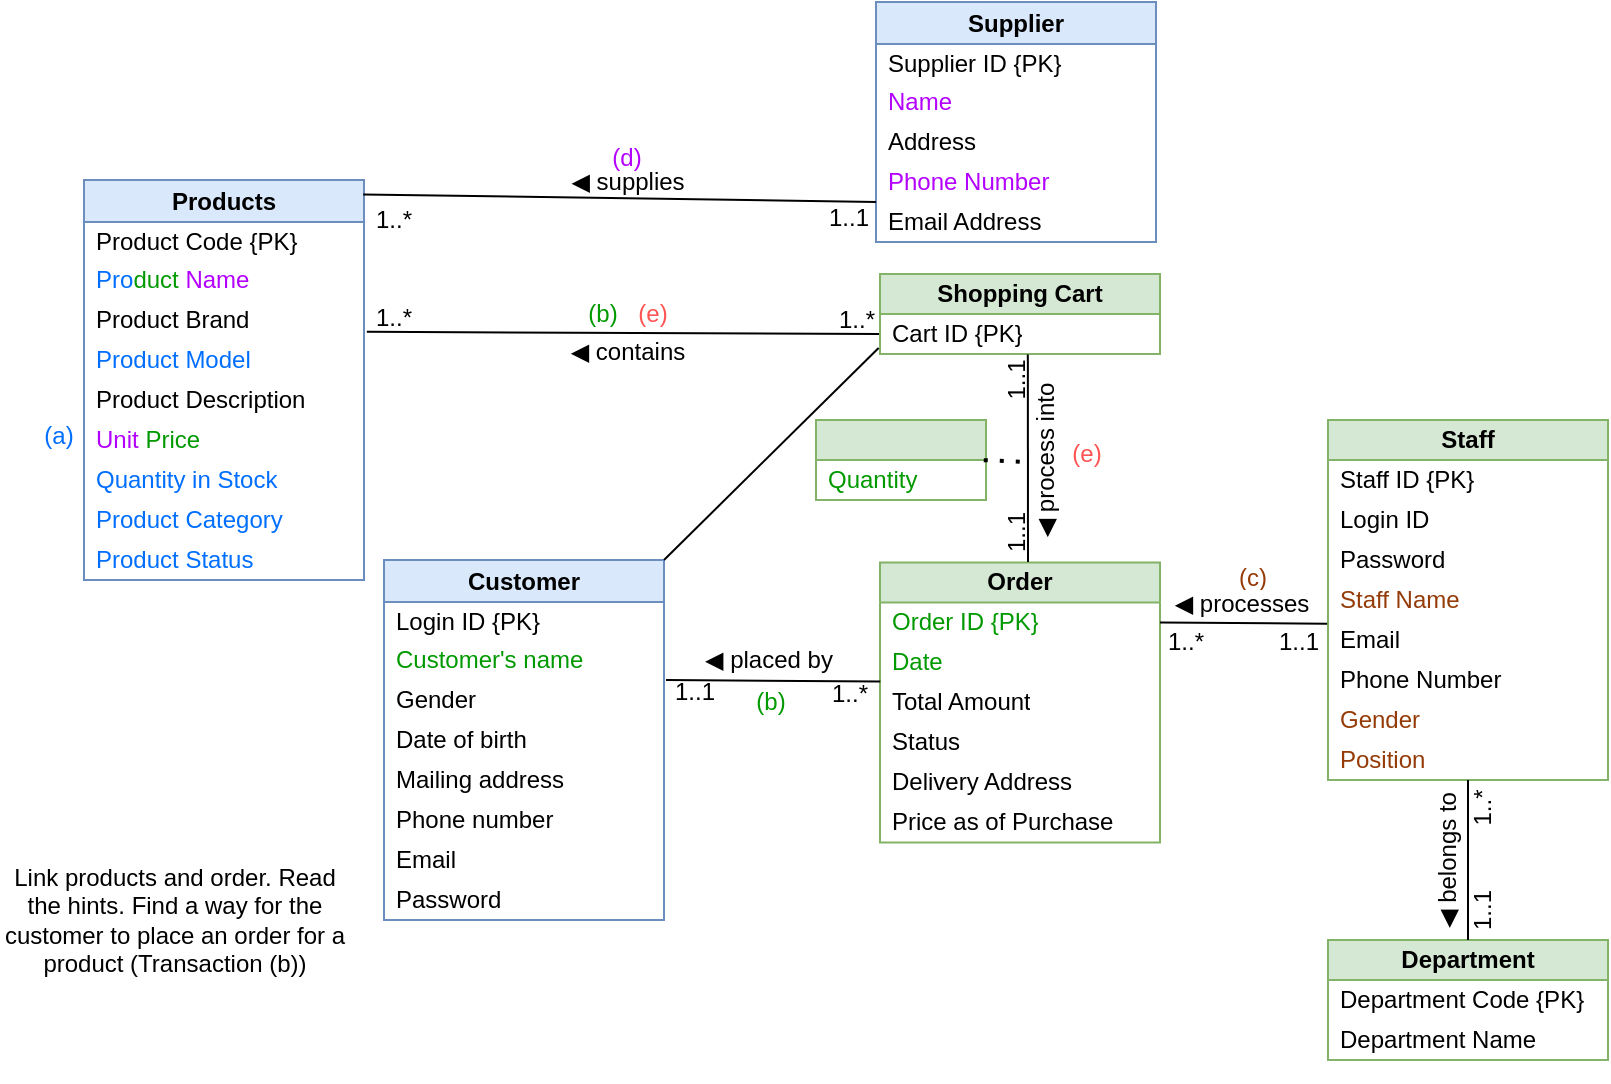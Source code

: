 <mxfile version="24.3.1" type="github">
  <diagram name="Page-1" id="Iu5fhTTKoY7aKBGacjm8">
    <mxGraphModel dx="1024" dy="608" grid="1" gridSize="10" guides="1" tooltips="1" connect="1" arrows="0" fold="1" page="1" pageScale="1" pageWidth="1169" pageHeight="827" background="#ffffff" math="0" shadow="0">
      <root>
        <mxCell id="0" />
        <mxCell id="1" parent="0" />
        <mxCell id="8v03wxG_t_tPLa5Bmm-G-1" value="Products" style="swimlane;fontStyle=1;childLayout=stackLayout;horizontal=1;startSize=21;horizontalStack=0;resizeParent=1;resizeParentMax=0;resizeLast=0;collapsible=1;marginBottom=0;whiteSpace=wrap;html=1;fillColor=#dae8fc;strokeColor=#6c8ebf;" parent="1" vertex="1">
          <mxGeometry x="77" y="249" width="140" height="200" as="geometry" />
        </mxCell>
        <mxCell id="8v03wxG_t_tPLa5Bmm-G-2" value="Product Code {PK}" style="text;strokeColor=none;fillColor=none;align=left;verticalAlign=middle;spacingLeft=4;spacingRight=4;overflow=hidden;points=[[0,0.5],[1,0.5]];portConstraint=eastwest;rotatable=0;whiteSpace=wrap;html=1;" parent="8v03wxG_t_tPLa5Bmm-G-1" vertex="1">
          <mxGeometry y="21" width="140" height="19" as="geometry" />
        </mxCell>
        <mxCell id="8v03wxG_t_tPLa5Bmm-G-3" value="Pro&lt;font color=&quot;#009900&quot;&gt;duct&lt;/font&gt;&amp;nbsp;&lt;font color=&quot;#b300ff&quot;&gt;Name&lt;/font&gt;" style="text;strokeColor=none;fillColor=none;align=left;verticalAlign=middle;spacingLeft=4;spacingRight=4;overflow=hidden;points=[[0,0.5],[1,0.5]];portConstraint=eastwest;rotatable=0;whiteSpace=wrap;html=1;fontColor=#006FFF;" parent="8v03wxG_t_tPLa5Bmm-G-1" vertex="1">
          <mxGeometry y="40" width="140" height="20" as="geometry" />
        </mxCell>
        <mxCell id="8v03wxG_t_tPLa5Bmm-G-4" value="Product Brand" style="text;strokeColor=none;fillColor=none;align=left;verticalAlign=middle;spacingLeft=4;spacingRight=4;overflow=hidden;points=[[0,0.5],[1,0.5]];portConstraint=eastwest;rotatable=0;whiteSpace=wrap;html=1;" parent="8v03wxG_t_tPLa5Bmm-G-1" vertex="1">
          <mxGeometry y="60" width="140" height="20" as="geometry" />
        </mxCell>
        <mxCell id="8v03wxG_t_tPLa5Bmm-G-5" value="Product Model" style="text;html=1;align=left;verticalAlign=middle;whiteSpace=wrap;rounded=0;spacingLeft=4;fontColor=#006FFF;" parent="8v03wxG_t_tPLa5Bmm-G-1" vertex="1">
          <mxGeometry y="80" width="140" height="20" as="geometry" />
        </mxCell>
        <mxCell id="8v03wxG_t_tPLa5Bmm-G-6" value="Product Description" style="text;html=1;align=left;verticalAlign=middle;whiteSpace=wrap;rounded=0;spacingLeft=4;" parent="8v03wxG_t_tPLa5Bmm-G-1" vertex="1">
          <mxGeometry y="100" width="140" height="20" as="geometry" />
        </mxCell>
        <mxCell id="8v03wxG_t_tPLa5Bmm-G-7" value="Unit &lt;font color=&quot;#009900&quot;&gt;Price&lt;/font&gt;" style="text;html=1;align=left;verticalAlign=middle;whiteSpace=wrap;rounded=0;spacingLeft=4;fontColor=#B300FF;" parent="8v03wxG_t_tPLa5Bmm-G-1" vertex="1">
          <mxGeometry y="120" width="140" height="20" as="geometry" />
        </mxCell>
        <mxCell id="8v03wxG_t_tPLa5Bmm-G-8" value="Quantity in Stock" style="text;html=1;align=left;verticalAlign=middle;whiteSpace=wrap;rounded=0;spacingLeft=4;fontColor=#006FFF;" parent="8v03wxG_t_tPLa5Bmm-G-1" vertex="1">
          <mxGeometry y="140" width="140" height="20" as="geometry" />
        </mxCell>
        <mxCell id="8v03wxG_t_tPLa5Bmm-G-9" value="Product Category" style="text;html=1;align=left;verticalAlign=middle;whiteSpace=wrap;rounded=0;spacingLeft=4;fontColor=#006FFF;" parent="8v03wxG_t_tPLa5Bmm-G-1" vertex="1">
          <mxGeometry y="160" width="140" height="20" as="geometry" />
        </mxCell>
        <mxCell id="VK1PS13g_5IuyuoIbohN-3" value="Product Status" style="text;html=1;align=left;verticalAlign=middle;whiteSpace=wrap;rounded=0;spacingLeft=4;fontColor=#006FFF;" vertex="1" parent="8v03wxG_t_tPLa5Bmm-G-1">
          <mxGeometry y="180" width="140" height="20" as="geometry" />
        </mxCell>
        <mxCell id="8v03wxG_t_tPLa5Bmm-G-10" value="Supplier" style="swimlane;fontStyle=1;childLayout=stackLayout;horizontal=1;startSize=21;horizontalStack=0;resizeParent=1;resizeParentMax=0;resizeLast=0;collapsible=1;marginBottom=0;whiteSpace=wrap;html=1;fillColor=#dae8fc;strokeColor=#6c8ebf;" parent="1" vertex="1">
          <mxGeometry x="473" y="160" width="140" height="120" as="geometry" />
        </mxCell>
        <mxCell id="8v03wxG_t_tPLa5Bmm-G-11" value="Supplier ID {PK}" style="text;strokeColor=none;fillColor=none;align=left;verticalAlign=middle;spacingLeft=4;spacingRight=4;overflow=hidden;points=[[0,0.5],[1,0.5]];portConstraint=eastwest;rotatable=0;whiteSpace=wrap;html=1;" parent="8v03wxG_t_tPLa5Bmm-G-10" vertex="1">
          <mxGeometry y="21" width="140" height="19" as="geometry" />
        </mxCell>
        <mxCell id="8v03wxG_t_tPLa5Bmm-G-12" value="Name" style="text;strokeColor=none;fillColor=none;align=left;verticalAlign=middle;spacingLeft=4;spacingRight=4;overflow=hidden;points=[[0,0.5],[1,0.5]];portConstraint=eastwest;rotatable=0;whiteSpace=wrap;html=1;fontColor=#B300FF;" parent="8v03wxG_t_tPLa5Bmm-G-10" vertex="1">
          <mxGeometry y="40" width="140" height="20" as="geometry" />
        </mxCell>
        <mxCell id="8v03wxG_t_tPLa5Bmm-G-13" value="Address" style="text;strokeColor=none;fillColor=none;align=left;verticalAlign=middle;spacingLeft=4;spacingRight=4;overflow=hidden;points=[[0,0.5],[1,0.5]];portConstraint=eastwest;rotatable=0;whiteSpace=wrap;html=1;" parent="8v03wxG_t_tPLa5Bmm-G-10" vertex="1">
          <mxGeometry y="60" width="140" height="20" as="geometry" />
        </mxCell>
        <mxCell id="8v03wxG_t_tPLa5Bmm-G-14" value="Phone Number" style="text;html=1;align=left;verticalAlign=middle;whiteSpace=wrap;rounded=0;spacingLeft=4;fontColor=#B300FF;" parent="8v03wxG_t_tPLa5Bmm-G-10" vertex="1">
          <mxGeometry y="80" width="140" height="20" as="geometry" />
        </mxCell>
        <mxCell id="8v03wxG_t_tPLa5Bmm-G-15" value="Email A&lt;span style=&quot;background-color: initial;&quot;&gt;ddress&lt;/span&gt;" style="text;html=1;align=left;verticalAlign=middle;whiteSpace=wrap;rounded=0;spacingLeft=4;" parent="8v03wxG_t_tPLa5Bmm-G-10" vertex="1">
          <mxGeometry y="100" width="140" height="20" as="geometry" />
        </mxCell>
        <mxCell id="8v03wxG_t_tPLa5Bmm-G-16" value="Customer" style="swimlane;fontStyle=1;childLayout=stackLayout;horizontal=1;startSize=21;horizontalStack=0;resizeParent=1;resizeParentMax=0;resizeLast=0;collapsible=1;marginBottom=0;whiteSpace=wrap;html=1;fillColor=#dae8fc;strokeColor=#6c8ebf;" parent="1" vertex="1">
          <mxGeometry x="227" y="439" width="140" height="180" as="geometry" />
        </mxCell>
        <mxCell id="8v03wxG_t_tPLa5Bmm-G-17" value="Login ID {PK}" style="text;strokeColor=none;fillColor=none;align=left;verticalAlign=middle;spacingLeft=4;spacingRight=4;overflow=hidden;points=[[0,0.5],[1,0.5]];portConstraint=eastwest;rotatable=0;whiteSpace=wrap;html=1;" parent="8v03wxG_t_tPLa5Bmm-G-16" vertex="1">
          <mxGeometry y="21" width="140" height="19" as="geometry" />
        </mxCell>
        <mxCell id="8v03wxG_t_tPLa5Bmm-G-18" value="Customer&#39;s name" style="text;strokeColor=none;fillColor=none;align=left;verticalAlign=middle;spacingLeft=4;spacingRight=4;overflow=hidden;points=[[0,0.5],[1,0.5]];portConstraint=eastwest;rotatable=0;whiteSpace=wrap;html=1;fontColor=#009900;" parent="8v03wxG_t_tPLa5Bmm-G-16" vertex="1">
          <mxGeometry y="40" width="140" height="20" as="geometry" />
        </mxCell>
        <mxCell id="8v03wxG_t_tPLa5Bmm-G-19" value="Gender" style="text;strokeColor=none;fillColor=none;align=left;verticalAlign=middle;spacingLeft=4;spacingRight=4;overflow=hidden;points=[[0,0.5],[1,0.5]];portConstraint=eastwest;rotatable=0;whiteSpace=wrap;html=1;" parent="8v03wxG_t_tPLa5Bmm-G-16" vertex="1">
          <mxGeometry y="60" width="140" height="20" as="geometry" />
        </mxCell>
        <mxCell id="8v03wxG_t_tPLa5Bmm-G-20" value="Date of birth" style="text;html=1;align=left;verticalAlign=middle;whiteSpace=wrap;rounded=0;spacingLeft=4;" parent="8v03wxG_t_tPLa5Bmm-G-16" vertex="1">
          <mxGeometry y="80" width="140" height="20" as="geometry" />
        </mxCell>
        <mxCell id="8v03wxG_t_tPLa5Bmm-G-21" value="Mailing address" style="text;html=1;align=left;verticalAlign=middle;whiteSpace=wrap;rounded=0;spacingLeft=4;" parent="8v03wxG_t_tPLa5Bmm-G-16" vertex="1">
          <mxGeometry y="100" width="140" height="20" as="geometry" />
        </mxCell>
        <mxCell id="8v03wxG_t_tPLa5Bmm-G-22" value="Phone number" style="text;html=1;align=left;verticalAlign=middle;whiteSpace=wrap;rounded=0;spacingLeft=4;" parent="8v03wxG_t_tPLa5Bmm-G-16" vertex="1">
          <mxGeometry y="120" width="140" height="20" as="geometry" />
        </mxCell>
        <mxCell id="8v03wxG_t_tPLa5Bmm-G-23" value="Email" style="text;html=1;align=left;verticalAlign=middle;whiteSpace=wrap;rounded=0;spacingLeft=4;" parent="8v03wxG_t_tPLa5Bmm-G-16" vertex="1">
          <mxGeometry y="140" width="140" height="20" as="geometry" />
        </mxCell>
        <mxCell id="8v03wxG_t_tPLa5Bmm-G-24" value="Password" style="text;html=1;align=left;verticalAlign=middle;whiteSpace=wrap;rounded=0;spacingLeft=4;" parent="8v03wxG_t_tPLa5Bmm-G-16" vertex="1">
          <mxGeometry y="160" width="140" height="20" as="geometry" />
        </mxCell>
        <mxCell id="8v03wxG_t_tPLa5Bmm-G-26" value="&lt;span style=&quot;font-family: sans-serif; font-size: 12.019px; text-align: start; white-space: pre; background-color: rgb(255, 255, 255);&quot;&gt;◀ supplies&lt;/span&gt;" style="text;html=1;align=center;verticalAlign=middle;whiteSpace=wrap;rounded=0;" parent="1" vertex="1">
          <mxGeometry x="318.5" y="235.25" width="60" height="30" as="geometry" />
        </mxCell>
        <mxCell id="8v03wxG_t_tPLa5Bmm-G-27" value="1..1" style="text;html=1;align=center;verticalAlign=middle;whiteSpace=wrap;rounded=0;" parent="1" vertex="1">
          <mxGeometry x="445" y="263" width="29" height="10" as="geometry" />
        </mxCell>
        <mxCell id="8v03wxG_t_tPLa5Bmm-G-28" value="1..*" style="text;html=1;align=center;verticalAlign=middle;whiteSpace=wrap;rounded=0;" parent="1" vertex="1">
          <mxGeometry x="217" y="265.5" width="30" height="7.5" as="geometry" />
        </mxCell>
        <mxCell id="8v03wxG_t_tPLa5Bmm-G-25" value="" style="endArrow=none;html=1;rounded=0;entryX=0;entryY=1;entryDx=0;entryDy=0;exitX=0.997;exitY=0.036;exitDx=0;exitDy=0;exitPerimeter=0;" parent="1" source="8v03wxG_t_tPLa5Bmm-G-1" target="8v03wxG_t_tPLa5Bmm-G-14" edge="1">
          <mxGeometry width="50" height="50" relative="1" as="geometry">
            <mxPoint x="369" y="259" as="sourcePoint" />
            <mxPoint x="489" y="359" as="targetPoint" />
          </mxGeometry>
        </mxCell>
        <mxCell id="vvB8U3iXMwm7oThVzcu9-5" value="" style="swimlane;fontStyle=1;childLayout=stackLayout;horizontal=1;startSize=20;horizontalStack=0;resizeParent=1;resizeParentMax=0;resizeLast=0;collapsible=1;marginBottom=0;whiteSpace=wrap;html=1;fillColor=#d5e8d4;strokeColor=#82b366;" parent="1" vertex="1">
          <mxGeometry x="443" y="369" width="85" height="40" as="geometry" />
        </mxCell>
        <mxCell id="vvB8U3iXMwm7oThVzcu9-18" value="Quantity" style="text;strokeColor=none;fillColor=none;align=left;verticalAlign=middle;spacingLeft=4;spacingRight=4;overflow=hidden;points=[[0,0.5],[1,0.5]];portConstraint=eastwest;rotatable=0;whiteSpace=wrap;html=1;fontColor=#009900;" parent="vvB8U3iXMwm7oThVzcu9-5" vertex="1">
          <mxGeometry y="20" width="85" height="20" as="geometry" />
        </mxCell>
        <mxCell id="vvB8U3iXMwm7oThVzcu9-12" value="" style="endArrow=none;html=1;rounded=0;entryX=1.01;entryY=0.794;entryDx=0;entryDy=0;entryPerimeter=0;exitX=0;exitY=0.5;exitDx=0;exitDy=0;" parent="1" target="8v03wxG_t_tPLa5Bmm-G-4" edge="1" source="VK1PS13g_5IuyuoIbohN-14">
          <mxGeometry width="50" height="50" relative="1" as="geometry">
            <mxPoint x="460" y="390" as="sourcePoint" />
            <mxPoint x="368.0" y="381" as="targetPoint" />
          </mxGeometry>
        </mxCell>
        <mxCell id="vvB8U3iXMwm7oThVzcu9-14" value="&lt;span style=&quot;font-family: sans-serif; font-size: 12.019px; text-align: start; white-space: pre; background-color: rgb(255, 255, 255);&quot;&gt;◀ contains&lt;/span&gt;" style="text;html=1;align=center;verticalAlign=middle;whiteSpace=wrap;rounded=0;" parent="1" vertex="1">
          <mxGeometry x="308.5" y="325.25" width="80" height="20" as="geometry" />
        </mxCell>
        <mxCell id="vvB8U3iXMwm7oThVzcu9-20" value="Order" style="swimlane;fontStyle=1;childLayout=stackLayout;horizontal=1;startSize=20;horizontalStack=0;resizeParent=1;resizeParentMax=0;resizeLast=0;collapsible=1;marginBottom=0;whiteSpace=wrap;html=1;fillColor=#d5e8d4;strokeColor=#82b366;" parent="1" vertex="1">
          <mxGeometry x="475" y="440.25" width="140" height="140" as="geometry" />
        </mxCell>
        <mxCell id="vvB8U3iXMwm7oThVzcu9-21" value="Order ID {PK}" style="text;strokeColor=none;fillColor=none;align=left;verticalAlign=middle;spacingLeft=4;spacingRight=4;overflow=hidden;points=[[0,0.5],[1,0.5]];portConstraint=eastwest;rotatable=0;whiteSpace=wrap;html=1;fontColor=#009900;" parent="vvB8U3iXMwm7oThVzcu9-20" vertex="1">
          <mxGeometry y="20" width="140" height="20" as="geometry" />
        </mxCell>
        <mxCell id="vvB8U3iXMwm7oThVzcu9-22" value="Date" style="text;strokeColor=none;fillColor=none;align=left;verticalAlign=middle;spacingLeft=4;spacingRight=4;overflow=hidden;points=[[0,0.5],[1,0.5]];portConstraint=eastwest;rotatable=0;whiteSpace=wrap;html=1;fontColor=#009900;" parent="vvB8U3iXMwm7oThVzcu9-20" vertex="1">
          <mxGeometry y="40" width="140" height="20" as="geometry" />
        </mxCell>
        <mxCell id="vvB8U3iXMwm7oThVzcu9-23" value="Total Amount" style="text;strokeColor=none;fillColor=none;align=left;verticalAlign=middle;spacingLeft=4;spacingRight=4;overflow=hidden;points=[[0,0.5],[1,0.5]];portConstraint=eastwest;rotatable=0;whiteSpace=wrap;html=1;" parent="vvB8U3iXMwm7oThVzcu9-20" vertex="1">
          <mxGeometry y="60" width="140" height="20" as="geometry" />
        </mxCell>
        <mxCell id="vvB8U3iXMwm7oThVzcu9-24" value="Status" style="text;html=1;align=left;verticalAlign=middle;whiteSpace=wrap;rounded=0;spacingLeft=4;" parent="vvB8U3iXMwm7oThVzcu9-20" vertex="1">
          <mxGeometry y="80" width="140" height="20" as="geometry" />
        </mxCell>
        <mxCell id="vvB8U3iXMwm7oThVzcu9-27" value="Delivery Address" style="text;html=1;align=left;verticalAlign=middle;whiteSpace=wrap;rounded=0;spacingLeft=4;" parent="vvB8U3iXMwm7oThVzcu9-20" vertex="1">
          <mxGeometry y="100" width="140" height="20" as="geometry" />
        </mxCell>
        <mxCell id="vvB8U3iXMwm7oThVzcu9-19" value="Price as of Purchase" style="text;strokeColor=none;fillColor=none;align=left;verticalAlign=middle;spacingLeft=4;spacingRight=4;overflow=hidden;points=[[0,0.5],[1,0.5]];portConstraint=eastwest;rotatable=0;whiteSpace=wrap;html=1;" parent="vvB8U3iXMwm7oThVzcu9-20" vertex="1">
          <mxGeometry y="120" width="140" height="20" as="geometry" />
        </mxCell>
        <mxCell id="vvB8U3iXMwm7oThVzcu9-35" value="" style="endArrow=none;html=1;rounded=0;exitX=1;exitY=0.5;exitDx=0;exitDy=0;entryX=0.001;entryY=0.977;entryDx=0;entryDy=0;entryPerimeter=0;" parent="1" target="vvB8U3iXMwm7oThVzcu9-22" edge="1">
          <mxGeometry width="50" height="50" relative="1" as="geometry">
            <mxPoint x="368" y="499" as="sourcePoint" />
            <mxPoint x="470" y="500" as="targetPoint" />
          </mxGeometry>
        </mxCell>
        <mxCell id="vvB8U3iXMwm7oThVzcu9-36" value="&lt;span style=&quot;font-family: sans-serif; font-size: 12.019px; text-align: start; white-space: pre; background-color: rgb(255, 255, 255);&quot;&gt;◀ &lt;/span&gt;placed by" style="text;html=1;align=center;verticalAlign=middle;whiteSpace=wrap;rounded=0;" parent="1" vertex="1">
          <mxGeometry x="380.5" y="484" width="77" height="10" as="geometry" />
        </mxCell>
        <mxCell id="vvB8U3iXMwm7oThVzcu9-41" value="Staff" style="swimlane;fontStyle=1;childLayout=stackLayout;horizontal=1;startSize=20;horizontalStack=0;resizeParent=1;resizeParentMax=0;resizeLast=0;collapsible=1;marginBottom=0;whiteSpace=wrap;html=1;fillColor=#d5e8d4;strokeColor=#82b366;" parent="1" vertex="1">
          <mxGeometry x="699" y="369" width="140" height="180" as="geometry" />
        </mxCell>
        <mxCell id="vvB8U3iXMwm7oThVzcu9-42" value="Staff ID {PK}" style="text;strokeColor=none;fillColor=none;align=left;verticalAlign=middle;spacingLeft=4;spacingRight=4;overflow=hidden;points=[[0,0.5],[1,0.5]];portConstraint=eastwest;rotatable=0;whiteSpace=wrap;html=1;" parent="vvB8U3iXMwm7oThVzcu9-41" vertex="1">
          <mxGeometry y="20" width="140" height="20" as="geometry" />
        </mxCell>
        <mxCell id="vvB8U3iXMwm7oThVzcu9-43" value="Login ID" style="text;strokeColor=none;fillColor=none;align=left;verticalAlign=middle;spacingLeft=4;spacingRight=4;overflow=hidden;points=[[0,0.5],[1,0.5]];portConstraint=eastwest;rotatable=0;whiteSpace=wrap;html=1;" parent="vvB8U3iXMwm7oThVzcu9-41" vertex="1">
          <mxGeometry y="40" width="140" height="20" as="geometry" />
        </mxCell>
        <mxCell id="vvB8U3iXMwm7oThVzcu9-44" value="Password" style="text;strokeColor=none;fillColor=none;align=left;verticalAlign=middle;spacingLeft=4;spacingRight=4;overflow=hidden;points=[[0,0.5],[1,0.5]];portConstraint=eastwest;rotatable=0;whiteSpace=wrap;html=1;" parent="vvB8U3iXMwm7oThVzcu9-41" vertex="1">
          <mxGeometry y="60" width="140" height="20" as="geometry" />
        </mxCell>
        <mxCell id="vvB8U3iXMwm7oThVzcu9-45" value="Staff Name" style="text;html=1;align=left;verticalAlign=middle;whiteSpace=wrap;rounded=0;spacingLeft=4;fontColor=#943B08;" parent="vvB8U3iXMwm7oThVzcu9-41" vertex="1">
          <mxGeometry y="80" width="140" height="20" as="geometry" />
        </mxCell>
        <mxCell id="vvB8U3iXMwm7oThVzcu9-46" value="Email" style="text;html=1;align=left;verticalAlign=middle;whiteSpace=wrap;rounded=0;spacingLeft=4;" parent="vvB8U3iXMwm7oThVzcu9-41" vertex="1">
          <mxGeometry y="100" width="140" height="20" as="geometry" />
        </mxCell>
        <mxCell id="vvB8U3iXMwm7oThVzcu9-53" value="Phone Number" style="text;html=1;align=left;verticalAlign=middle;whiteSpace=wrap;rounded=0;spacingLeft=4;" parent="vvB8U3iXMwm7oThVzcu9-41" vertex="1">
          <mxGeometry y="120" width="140" height="20" as="geometry" />
        </mxCell>
        <mxCell id="vvB8U3iXMwm7oThVzcu9-26" value="Gender" style="text;html=1;align=left;verticalAlign=middle;whiteSpace=wrap;rounded=0;spacingLeft=4;fontColor=#943B08;" parent="vvB8U3iXMwm7oThVzcu9-41" vertex="1">
          <mxGeometry y="140" width="140" height="20" as="geometry" />
        </mxCell>
        <mxCell id="vvB8U3iXMwm7oThVzcu9-25" value="Position" style="text;html=1;align=left;verticalAlign=middle;whiteSpace=wrap;rounded=0;spacingLeft=4;fontColor=#943B08;" parent="vvB8U3iXMwm7oThVzcu9-41" vertex="1">
          <mxGeometry y="160" width="140" height="20" as="geometry" />
        </mxCell>
        <mxCell id="vvB8U3iXMwm7oThVzcu9-47" value="Department" style="swimlane;fontStyle=1;childLayout=stackLayout;horizontal=1;startSize=20;horizontalStack=0;resizeParent=1;resizeParentMax=0;resizeLast=0;collapsible=1;marginBottom=0;whiteSpace=wrap;html=1;fillColor=#d5e8d4;strokeColor=#82b366;" parent="1" vertex="1">
          <mxGeometry x="699" y="629" width="140" height="60" as="geometry" />
        </mxCell>
        <mxCell id="vvB8U3iXMwm7oThVzcu9-48" value="Department Code {PK}" style="text;strokeColor=none;fillColor=none;align=left;verticalAlign=middle;spacingLeft=4;spacingRight=4;overflow=hidden;points=[[0,0.5],[1,0.5]];portConstraint=eastwest;rotatable=0;whiteSpace=wrap;html=1;" parent="vvB8U3iXMwm7oThVzcu9-47" vertex="1">
          <mxGeometry y="20" width="140" height="20" as="geometry" />
        </mxCell>
        <mxCell id="vvB8U3iXMwm7oThVzcu9-49" value="Department Name" style="text;strokeColor=none;fillColor=none;align=left;verticalAlign=middle;spacingLeft=4;spacingRight=4;overflow=hidden;points=[[0,0.5],[1,0.5]];portConstraint=eastwest;rotatable=0;whiteSpace=wrap;html=1;" parent="vvB8U3iXMwm7oThVzcu9-47" vertex="1">
          <mxGeometry y="40" width="140" height="20" as="geometry" />
        </mxCell>
        <mxCell id="vvB8U3iXMwm7oThVzcu9-54" value="" style="endArrow=none;html=1;rounded=0;entryX=0.5;entryY=1;entryDx=0;entryDy=0;exitX=0.5;exitY=0;exitDx=0;exitDy=0;" parent="1" source="vvB8U3iXMwm7oThVzcu9-47" target="vvB8U3iXMwm7oThVzcu9-25" edge="1">
          <mxGeometry width="50" height="50" relative="1" as="geometry">
            <mxPoint x="589" y="589" as="sourcePoint" />
            <mxPoint x="639" y="539" as="targetPoint" />
          </mxGeometry>
        </mxCell>
        <mxCell id="vvB8U3iXMwm7oThVzcu9-56" value="&lt;span style=&quot;font-family: sans-serif; font-size: 12.019px; text-align: start; white-space: pre; background-color: rgb(255, 255, 255);&quot;&gt;◀ belongs to&lt;/span&gt;" style="text;html=1;align=center;verticalAlign=middle;whiteSpace=wrap;rounded=0;rotation=-90;" parent="1" vertex="1">
          <mxGeometry x="719" y="579" width="80" height="20" as="geometry" />
        </mxCell>
        <mxCell id="vvB8U3iXMwm7oThVzcu9-57" value="1..1" style="text;html=1;align=center;verticalAlign=middle;whiteSpace=wrap;rounded=0;rotation=-90;" parent="1" vertex="1">
          <mxGeometry x="762" y="609" width="29" height="10" as="geometry" />
        </mxCell>
        <mxCell id="vvB8U3iXMwm7oThVzcu9-58" value="1..*" style="text;html=1;align=center;verticalAlign=middle;whiteSpace=wrap;rounded=0;rotation=-90;" parent="1" vertex="1">
          <mxGeometry x="761" y="559" width="30" height="7.5" as="geometry" />
        </mxCell>
        <mxCell id="vvB8U3iXMwm7oThVzcu9-62" value="1..*" style="text;html=1;align=center;verticalAlign=middle;whiteSpace=wrap;rounded=0;" parent="1" vertex="1">
          <mxGeometry x="445" y="502.5" width="30" height="7.5" as="geometry" />
        </mxCell>
        <mxCell id="vvB8U3iXMwm7oThVzcu9-64" value="1..1" style="text;html=1;align=center;verticalAlign=middle;whiteSpace=wrap;rounded=0;" parent="1" vertex="1">
          <mxGeometry x="368" y="500.25" width="29" height="10" as="geometry" />
        </mxCell>
        <mxCell id="vvB8U3iXMwm7oThVzcu9-67" value="&lt;span style=&quot;font-family: sans-serif; font-size: 12.019px; text-align: start; white-space: pre; background-color: rgb(255, 255, 255);&quot;&gt;(a)&lt;/span&gt;" style="text;html=1;align=center;verticalAlign=middle;whiteSpace=wrap;rounded=0;fontColor=#006FFF;" parent="1" vertex="1">
          <mxGeometry x="52" y="369" width="25" height="15" as="geometry" />
        </mxCell>
        <mxCell id="vvB8U3iXMwm7oThVzcu9-70" value="&lt;span style=&quot;font-family: sans-serif; font-size: 12.019px; text-align: start; white-space: pre; background-color: rgb(255, 255, 255);&quot;&gt;(c)&lt;/span&gt;" style="text;html=1;align=center;verticalAlign=middle;whiteSpace=wrap;rounded=0;fontColor=#943B08;" parent="1" vertex="1">
          <mxGeometry x="649" y="440" width="25" height="15" as="geometry" />
        </mxCell>
        <mxCell id="vvB8U3iXMwm7oThVzcu9-71" value="&lt;span style=&quot;font-family: sans-serif; font-size: 12.019px; text-align: start; white-space: pre; background-color: rgb(255, 255, 255);&quot;&gt;(d)&lt;/span&gt;" style="text;html=1;align=center;verticalAlign=middle;whiteSpace=wrap;rounded=0;fontColor=#B300FF;" parent="1" vertex="1">
          <mxGeometry x="336" y="230.25" width="25" height="15" as="geometry" />
        </mxCell>
        <mxCell id="vvB8U3iXMwm7oThVzcu9-74" value="" style="endArrow=none;html=1;rounded=0;exitX=1;exitY=0.5;exitDx=0;exitDy=0;entryX=-0.003;entryY=0.094;entryDx=0;entryDy=0;entryPerimeter=0;" parent="1" source="vvB8U3iXMwm7oThVzcu9-21" edge="1" target="vvB8U3iXMwm7oThVzcu9-46">
          <mxGeometry width="50" height="50" relative="1" as="geometry">
            <mxPoint x="651" y="490" as="sourcePoint" />
            <mxPoint x="700" y="459" as="targetPoint" />
          </mxGeometry>
        </mxCell>
        <mxCell id="vvB8U3iXMwm7oThVzcu9-75" value="&lt;span style=&quot;font-family: sans-serif; font-size: 12.019px; text-align: start; white-space: pre; background-color: rgb(255, 255, 255);&quot;&gt;◀ processes&lt;/span&gt;" style="text;html=1;align=center;verticalAlign=middle;whiteSpace=wrap;rounded=0;" parent="1" vertex="1">
          <mxGeometry x="616" y="452" width="80" height="18" as="geometry" />
        </mxCell>
        <mxCell id="vvB8U3iXMwm7oThVzcu9-76" value="1..*" style="text;html=1;align=center;verticalAlign=middle;whiteSpace=wrap;rounded=0;" parent="1" vertex="1">
          <mxGeometry x="613" y="475.75" width="30" height="7.5" as="geometry" />
        </mxCell>
        <mxCell id="vvB8U3iXMwm7oThVzcu9-77" value="1..1" style="text;html=1;align=center;verticalAlign=middle;whiteSpace=wrap;rounded=0;" parent="1" vertex="1">
          <mxGeometry x="670" y="474.5" width="29" height="10" as="geometry" />
        </mxCell>
        <mxCell id="EK-1y8aXysRW7iPYo0g4-1" value="1..*" style="text;html=1;align=center;verticalAlign=middle;whiteSpace=wrap;rounded=0;" parent="1" vertex="1">
          <mxGeometry x="217" y="314" width="30" height="7.5" as="geometry" />
        </mxCell>
        <mxCell id="EK-1y8aXysRW7iPYo0g4-2" value="1..*" style="text;html=1;align=center;verticalAlign=middle;whiteSpace=wrap;rounded=0;" parent="1" vertex="1">
          <mxGeometry x="449" y="313.75" width="29" height="10" as="geometry" />
        </mxCell>
        <mxCell id="EK-1y8aXysRW7iPYo0g4-12" value="&lt;span style=&quot;font-family: sans-serif; font-size: 12.019px; text-align: start; white-space: pre; background-color: rgb(255, 255, 255);&quot;&gt;&lt;font color=&quot;#009900&quot;&gt;(b)&lt;/font&gt;&lt;/span&gt;" style="text;html=1;align=center;verticalAlign=middle;whiteSpace=wrap;rounded=0;fontColor=#FF5454;" parent="1" vertex="1">
          <mxGeometry x="407.5" y="502.75" width="25" height="15" as="geometry" />
        </mxCell>
        <mxCell id="EK-1y8aXysRW7iPYo0g4-13" value="&lt;span style=&quot;font-family: sans-serif; font-size: 12.019px; text-align: start; white-space: pre; background-color: rgb(255, 255, 255);&quot;&gt;&lt;font color=&quot;#009900&quot;&gt;(b)&lt;/font&gt;&lt;/span&gt;" style="text;html=1;align=center;verticalAlign=middle;whiteSpace=wrap;rounded=0;fontColor=#FF5454;" parent="1" vertex="1">
          <mxGeometry x="324.25" y="308.5" width="25" height="15" as="geometry" />
        </mxCell>
        <mxCell id="MGOa36VeQQaLJMD-P43R-1" value="&lt;span style=&quot;font-family: sans-serif; font-size: 12.019px; text-align: start; white-space: pre; background-color: rgb(255, 255, 255);&quot;&gt;(e)&lt;/span&gt;" style="text;html=1;align=center;verticalAlign=middle;whiteSpace=wrap;rounded=0;fontColor=#FF5454;" parent="1" vertex="1">
          <mxGeometry x="566" y="378" width="25" height="15" as="geometry" />
        </mxCell>
        <mxCell id="VK1PS13g_5IuyuoIbohN-9" value="" style="endArrow=none;dashed=1;html=1;dashPattern=1 3;strokeWidth=2;rounded=0;entryX=0.487;entryY=0.039;entryDx=0;entryDy=0;entryPerimeter=0;exitX=0.987;exitY=0.502;exitDx=0;exitDy=0;exitPerimeter=0;" edge="1" parent="1" source="vvB8U3iXMwm7oThVzcu9-5" target="VK1PS13g_5IuyuoIbohN-20">
          <mxGeometry width="50" height="50" relative="1" as="geometry">
            <mxPoint x="473" y="399" as="sourcePoint" />
            <mxPoint x="533" y="399" as="targetPoint" />
          </mxGeometry>
        </mxCell>
        <mxCell id="VK1PS13g_5IuyuoIbohN-13" value="Shopping Cart" style="swimlane;fontStyle=1;childLayout=stackLayout;horizontal=1;startSize=20;horizontalStack=0;resizeParent=1;resizeParentMax=0;resizeLast=0;collapsible=1;marginBottom=0;whiteSpace=wrap;html=1;fillColor=#d5e8d4;strokeColor=#82b366;" vertex="1" parent="1">
          <mxGeometry x="475" y="296" width="140" height="40" as="geometry" />
        </mxCell>
        <mxCell id="VK1PS13g_5IuyuoIbohN-14" value="Cart ID {PK}" style="text;strokeColor=none;fillColor=none;align=left;verticalAlign=middle;spacingLeft=4;spacingRight=4;overflow=hidden;points=[[0,0.5],[1,0.5]];portConstraint=eastwest;rotatable=0;whiteSpace=wrap;html=1;" vertex="1" parent="VK1PS13g_5IuyuoIbohN-13">
          <mxGeometry y="20" width="140" height="20" as="geometry" />
        </mxCell>
        <mxCell id="VK1PS13g_5IuyuoIbohN-19" value="" style="endArrow=none;html=1;rounded=0;entryX=0.528;entryY=1.015;entryDx=0;entryDy=0;entryPerimeter=0;" edge="1" parent="1" target="VK1PS13g_5IuyuoIbohN-14">
          <mxGeometry width="50" height="50" relative="1" as="geometry">
            <mxPoint x="549" y="440" as="sourcePoint" />
            <mxPoint x="549" y="349" as="targetPoint" />
          </mxGeometry>
        </mxCell>
        <mxCell id="VK1PS13g_5IuyuoIbohN-20" value="&lt;span style=&quot;font-family: sans-serif; font-size: 12.019px; text-align: start; white-space: pre; background-color: rgb(255, 255, 255);&quot;&gt;◀ process into&lt;/span&gt;" style="text;html=1;align=center;verticalAlign=middle;whiteSpace=wrap;rounded=0;rotation=-90;" vertex="1" parent="1">
          <mxGeometry x="518" y="379" width="80" height="20" as="geometry" />
        </mxCell>
        <mxCell id="VK1PS13g_5IuyuoIbohN-21" value="1..1" style="text;html=1;align=center;verticalAlign=middle;whiteSpace=wrap;rounded=0;rotation=-90;" vertex="1" parent="1">
          <mxGeometry x="529" y="420" width="29" height="10" as="geometry" />
        </mxCell>
        <mxCell id="VK1PS13g_5IuyuoIbohN-22" value="1..1" style="text;html=1;align=center;verticalAlign=middle;whiteSpace=wrap;rounded=0;rotation=-90;" vertex="1" parent="1">
          <mxGeometry x="528" y="345" width="30" height="7.5" as="geometry" />
        </mxCell>
        <mxCell id="VK1PS13g_5IuyuoIbohN-24" value="&lt;span style=&quot;font-family: sans-serif; font-size: 12.019px; text-align: start; white-space: pre; background-color: rgb(255, 255, 255);&quot;&gt;(e)&lt;/span&gt;" style="text;html=1;align=center;verticalAlign=middle;whiteSpace=wrap;rounded=0;fontColor=#FF5454;" vertex="1" parent="1">
          <mxGeometry x="349.25" y="308.75" width="25" height="15" as="geometry" />
        </mxCell>
        <mxCell id="VK1PS13g_5IuyuoIbohN-27" value="" style="endArrow=none;html=1;rounded=0;exitX=1;exitY=0;exitDx=0;exitDy=0;entryX=-0.005;entryY=0.848;entryDx=0;entryDy=0;entryPerimeter=0;" edge="1" parent="1" source="8v03wxG_t_tPLa5Bmm-G-16" target="VK1PS13g_5IuyuoIbohN-14">
          <mxGeometry width="50" height="50" relative="1" as="geometry">
            <mxPoint x="380" y="420" as="sourcePoint" />
            <mxPoint x="430" y="370" as="targetPoint" />
          </mxGeometry>
        </mxCell>
        <mxCell id="VK1PS13g_5IuyuoIbohN-42" value="Link products and order. Read the hints. Find a way for the customer to place an order for a product (Transaction (b))" style="text;html=1;align=center;verticalAlign=middle;whiteSpace=wrap;rounded=0;" vertex="1" parent="1">
          <mxGeometry x="35" y="537" width="175" height="163" as="geometry" />
        </mxCell>
      </root>
    </mxGraphModel>
  </diagram>
</mxfile>
